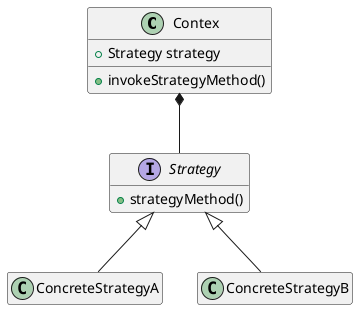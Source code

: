 @startuml StrategyPattern
hide empty members

class Contex{
    + Strategy strategy
    + invokeStrategyMethod()
}

interface Strategy{
    + strategyMethod()
}

class ConcreteStrategyA{
}

class ConcreteStrategyB{
}


Contex *-- Strategy
Strategy <|-- ConcreteStrategyA
Strategy <|-- ConcreteStrategyB

@enduml